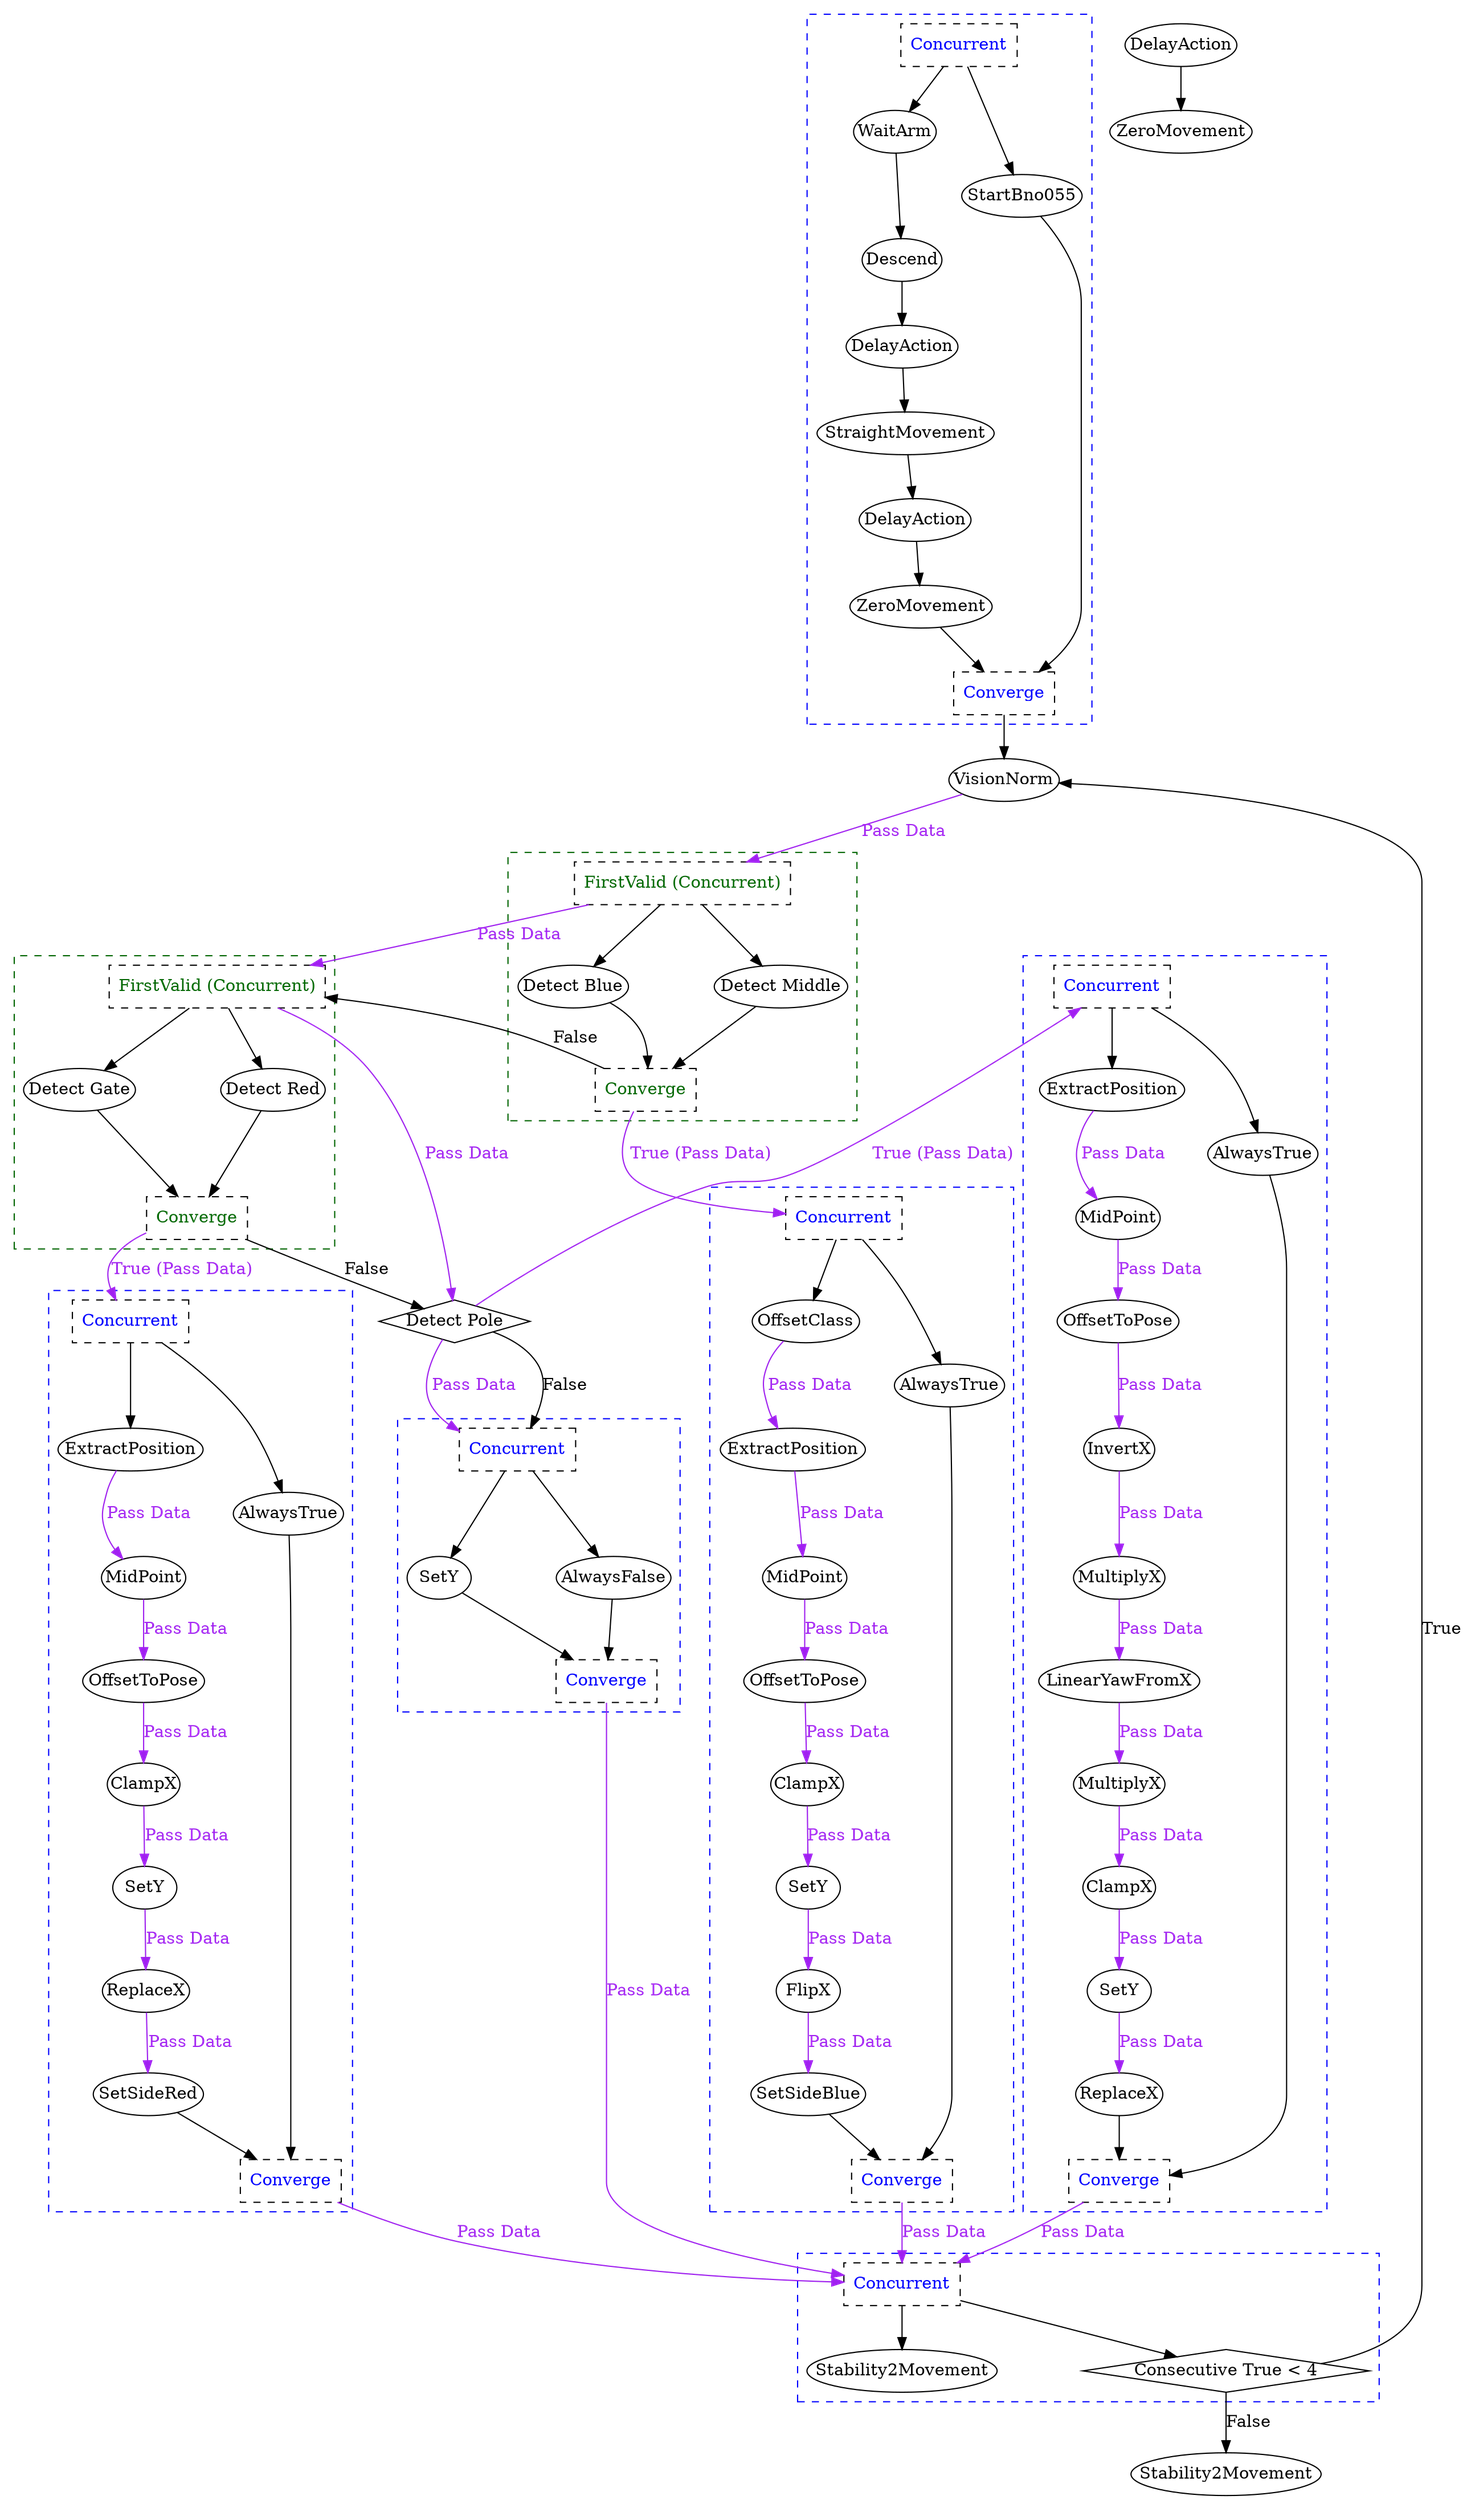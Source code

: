 digraph G {
	splines = true;
	nodesep = 1.0;
	bgcolor = "none"
	"3959cded-f0b1-441f-b19e-11524dae1c7d" [shape = diamond];
	"0eea965d-53f9-4d74-9634-85ef02bdf92e" [shape = diamond];
	"c8e39213-f0ea-430e-9b05-bbfd7a5558ea" [shape = diamond];
	"c32fae0a-9cc2-4bee-808f-3f15f0055883" [shape = diamond];
	subgraph "cluster_cd6dbb96-5c76-4d93-9d7a-38d8ace149a8" {
		style = dashed;
		color = blue;
		"dbdf5551-f906-4023-ae07-e987318508bf" -> "23d01fc9-4882-427e-b96e-51b0f87d9297" ;
		"4ac897f0-ecab-4bde-90c0-55adf31e7b6e" -> "4046e6d7-83ae-488c-82eb-1a42b7a90f50" ;
		"4046e6d7-83ae-488c-82eb-1a42b7a90f50" -> "f7baea9a-de1d-47c5-b8f6-387cea6df072" ;
		"23d01fc9-4882-427e-b96e-51b0f87d9297" -> "4ac897f0-ecab-4bde-90c0-55adf31e7b6e" ;
		"6230477d-725d-4654-9b95-d22803a874a4" -> "dbdf5551-f906-4023-ae07-e987318508bf" ;
		"92b1f5df-c8dd-49bd-a108-4599488362c0" -> "6230477d-725d-4654-9b95-d22803a874a4";
		"92b1f5df-c8dd-49bd-a108-4599488362c0" -> "1cad185e-e49c-4ccf-ac11-d8347d5c54b5";
		"f7baea9a-de1d-47c5-b8f6-387cea6df072" -> "0e9b63af-2e0c-4b2e-9fe9-ccb6a7322283";
		"1cad185e-e49c-4ccf-ac11-d8347d5c54b5" -> "0e9b63af-2e0c-4b2e-9fe9-ccb6a7322283";
		"92b1f5df-c8dd-49bd-a108-4599488362c0" [label = "Concurrent", shape = box, fontcolor = blue, style = dashed];
		"6230477d-725d-4654-9b95-d22803a874a4" [label = "WaitArm", margin = 0];
		"dbdf5551-f906-4023-ae07-e987318508bf" [label = "Descend", margin = 0];
		"23d01fc9-4882-427e-b96e-51b0f87d9297" [label = "DelayAction", margin = 0];
		"4ac897f0-ecab-4bde-90c0-55adf31e7b6e" [label = "StraightMovement", margin = 0];
		"4046e6d7-83ae-488c-82eb-1a42b7a90f50" [label = "DelayAction", margin = 0];
		"f7baea9a-de1d-47c5-b8f6-387cea6df072" [label = "ZeroMovement", margin = 0];
		"1cad185e-e49c-4ccf-ac11-d8347d5c54b5" [label = "StartBno055", margin = 0];
		"0e9b63af-2e0c-4b2e-9fe9-ccb6a7322283" [label = "Converge", shape = box, fontcolor = blue, style = dashed];
	}
	
	subgraph "cluster_e14fa60f-b3e9-424c-9104-93b09aed8ca2" {
		style = dashed;
		color = blue;
		"582a3ddc-9f25-4043-b63d-158033e21ae5" -> "f925c00b-e7a9-4ed6-a814-249c2290acf9" [color = purple, fontcolor = purple, label = "Pass Data"];
		"d027aede-ac11-4399-a2c4-e9e0b9721756" -> "582a3ddc-9f25-4043-b63d-158033e21ae5" [color = purple, fontcolor = purple, label = "Pass Data"];
		"a5cb3d66-8186-40ff-8d02-e5d5f830adff" -> "d027aede-ac11-4399-a2c4-e9e0b9721756" [color = purple, fontcolor = purple, label = "Pass Data"];
		"15d256af-ab8f-4ad5-809a-8c5b80d03cdd" -> "a5cb3d66-8186-40ff-8d02-e5d5f830adff" [color = purple, fontcolor = purple, label = "Pass Data"];
		"14a7d259-d9d4-4376-8700-89a38c29f7a5" -> "15d256af-ab8f-4ad5-809a-8c5b80d03cdd" [color = purple, fontcolor = purple, label = "Pass Data"];
		"b4854369-edad-4995-9d62-556158e54a9e" -> "14a7d259-d9d4-4376-8700-89a38c29f7a5" [color = purple, fontcolor = purple, label = "Pass Data"];
		"fe1048c4-fe93-40ce-9a49-cb1c348ab7c2" -> "b4854369-edad-4995-9d62-556158e54a9e" [color = purple, fontcolor = purple, label = "Pass Data"];
		"0f132cfd-748d-4bfd-9174-14fa98e89bb3" -> "fe1048c4-fe93-40ce-9a49-cb1c348ab7c2";
		"0f132cfd-748d-4bfd-9174-14fa98e89bb3" -> "427130ee-c511-4942-b132-1da45eaae724";
		"f925c00b-e7a9-4ed6-a814-249c2290acf9" -> "dd880298-7ab8-46e7-93df-d093084980bb";
		"427130ee-c511-4942-b132-1da45eaae724" -> "dd880298-7ab8-46e7-93df-d093084980bb";
		"0f132cfd-748d-4bfd-9174-14fa98e89bb3" [label = "Concurrent", shape = box, fontcolor = blue, style = dashed];
		"fe1048c4-fe93-40ce-9a49-cb1c348ab7c2" [label = "OffsetClass", margin = 0];
		"b4854369-edad-4995-9d62-556158e54a9e" [label = "ExtractPosition", margin = 0];
		"14a7d259-d9d4-4376-8700-89a38c29f7a5" [label = "MidPoint", margin = 0];
		"15d256af-ab8f-4ad5-809a-8c5b80d03cdd" [label = "OffsetToPose", margin = 0];
		"a5cb3d66-8186-40ff-8d02-e5d5f830adff" [label = "ClampX", margin = 0];
		"d027aede-ac11-4399-a2c4-e9e0b9721756" [label = "SetY", margin = 0];
		"582a3ddc-9f25-4043-b63d-158033e21ae5" [label = "FlipX", margin = 0];
		"f925c00b-e7a9-4ed6-a814-249c2290acf9" [label = "SetSideBlue", margin = 0];
		"427130ee-c511-4942-b132-1da45eaae724" [label = "AlwaysTrue", margin = 0];
		"dd880298-7ab8-46e7-93df-d093084980bb" [label = "Converge", shape = box, fontcolor = blue, style = dashed];
	}
	
	subgraph "cluster_987e10ca-6af1-4539-bc17-88ffd145ba75" {
		style = dashed;
		color = blue;
		"5e525d89-ca89-4732-952e-b8b7ff607825" -> "c53934ca-5ad6-4c25-abab-9bc86eeb1e1d" [color = purple, fontcolor = purple, label = "Pass Data"];
		"bd992132-66be-4291-b423-a5802f30ffcd" -> "5e525d89-ca89-4732-952e-b8b7ff607825" [color = purple, fontcolor = purple, label = "Pass Data"];
		"e04ecbf3-e086-479f-8d81-3ceab6f41331" -> "bd992132-66be-4291-b423-a5802f30ffcd" [color = purple, fontcolor = purple, label = "Pass Data"];
		"bd07939c-0e36-45c9-ae9b-c43e9213432d" -> "e04ecbf3-e086-479f-8d81-3ceab6f41331" [color = purple, fontcolor = purple, label = "Pass Data"];
		"986a6faf-f970-48aa-8fa9-c91a70d73f82" -> "bd07939c-0e36-45c9-ae9b-c43e9213432d" [color = purple, fontcolor = purple, label = "Pass Data"];
		"af80a4ed-b70d-400e-a6be-fb1ab2545cf3" -> "986a6faf-f970-48aa-8fa9-c91a70d73f82" [color = purple, fontcolor = purple, label = "Pass Data"];
		"ae6ac7fb-8632-4a11-9b58-6633f897fa72" -> "af80a4ed-b70d-400e-a6be-fb1ab2545cf3";
		"ae6ac7fb-8632-4a11-9b58-6633f897fa72" -> "b5ef44d9-c1ee-45e1-b0d0-12153ff3e973";
		"c53934ca-5ad6-4c25-abab-9bc86eeb1e1d" -> "9895a4ad-fb8b-469b-adf0-99a557087f1b";
		"b5ef44d9-c1ee-45e1-b0d0-12153ff3e973" -> "9895a4ad-fb8b-469b-adf0-99a557087f1b";
		"ae6ac7fb-8632-4a11-9b58-6633f897fa72" [label = "Concurrent", shape = box, fontcolor = blue, style = dashed];
		"af80a4ed-b70d-400e-a6be-fb1ab2545cf3" [label = "ExtractPosition", margin = 0];
		"986a6faf-f970-48aa-8fa9-c91a70d73f82" [label = "MidPoint", margin = 0];
		"bd07939c-0e36-45c9-ae9b-c43e9213432d" [label = "OffsetToPose", margin = 0];
		"e04ecbf3-e086-479f-8d81-3ceab6f41331" [label = "ClampX", margin = 0];
		"bd992132-66be-4291-b423-a5802f30ffcd" [label = "SetY", margin = 0];
		"5e525d89-ca89-4732-952e-b8b7ff607825" [label = "ReplaceX", margin = 0];
		"c53934ca-5ad6-4c25-abab-9bc86eeb1e1d" [label = "SetSideRed", margin = 0];
		"b5ef44d9-c1ee-45e1-b0d0-12153ff3e973" [label = "AlwaysTrue", margin = 0];
		"9895a4ad-fb8b-469b-adf0-99a557087f1b" [label = "Converge", shape = box, fontcolor = blue, style = dashed];
	}
	
	subgraph "cluster_d816ebba-4a88-4ce7-8357-2fd5650cf906" {
		style = dashed;
		color = blue;
		"83cef9d8-9a80-43c4-aa89-400372cbb145" -> "7b0abf26-96ee-44da-8a99-03219744040d" [color = purple, fontcolor = purple, label = "Pass Data"];
		"b5a5166d-776f-466b-aea1-8d1a6dedcd68" -> "83cef9d8-9a80-43c4-aa89-400372cbb145" [color = purple, fontcolor = purple, label = "Pass Data"];
		"9634364c-e0fe-478f-92dc-f8bfc8d8838d" -> "b5a5166d-776f-466b-aea1-8d1a6dedcd68" [color = purple, fontcolor = purple, label = "Pass Data"];
		"b00a2fe4-b221-4aed-868d-5413939b1c62" -> "9634364c-e0fe-478f-92dc-f8bfc8d8838d" [color = purple, fontcolor = purple, label = "Pass Data"];
		"abb19d43-dbdc-4cc3-bbc0-572baec27058" -> "b00a2fe4-b221-4aed-868d-5413939b1c62" [color = purple, fontcolor = purple, label = "Pass Data"];
		"b9450f68-da74-45be-8019-dd84eadc8d4b" -> "abb19d43-dbdc-4cc3-bbc0-572baec27058" [color = purple, fontcolor = purple, label = "Pass Data"];
		"b34f663a-07e9-430b-9136-aaec3208c389" -> "b9450f68-da74-45be-8019-dd84eadc8d4b" [color = purple, fontcolor = purple, label = "Pass Data"];
		"a5b4c03d-8ae1-4685-bcd5-4471b53c6f89" -> "b34f663a-07e9-430b-9136-aaec3208c389" [color = purple, fontcolor = purple, label = "Pass Data"];
		"c15c6690-9df3-4e2b-886c-97dc9aa6534e" -> "a5b4c03d-8ae1-4685-bcd5-4471b53c6f89" [color = purple, fontcolor = purple, label = "Pass Data"];
		"3867048c-597c-42f3-89d4-77d3a2992b47" -> "c15c6690-9df3-4e2b-886c-97dc9aa6534e";
		"3867048c-597c-42f3-89d4-77d3a2992b47" -> "32eca9fa-83d4-467f-af73-0efbd3e75245";
		"7b0abf26-96ee-44da-8a99-03219744040d" -> "9893ccbd-5076-4a39-9c09-51f86551698f";
		"32eca9fa-83d4-467f-af73-0efbd3e75245" -> "9893ccbd-5076-4a39-9c09-51f86551698f";
		"3867048c-597c-42f3-89d4-77d3a2992b47" [label = "Concurrent", shape = box, fontcolor = blue, style = dashed];
		"c15c6690-9df3-4e2b-886c-97dc9aa6534e" [label = "ExtractPosition", margin = 0];
		"a5b4c03d-8ae1-4685-bcd5-4471b53c6f89" [label = "MidPoint", margin = 0];
		"b34f663a-07e9-430b-9136-aaec3208c389" [label = "OffsetToPose", margin = 0];
		"b9450f68-da74-45be-8019-dd84eadc8d4b" [label = "InvertX", margin = 0];
		"abb19d43-dbdc-4cc3-bbc0-572baec27058" [label = "MultiplyX", margin = 0];
		"b00a2fe4-b221-4aed-868d-5413939b1c62" [label = "LinearYawFromX", margin = 0];
		"9634364c-e0fe-478f-92dc-f8bfc8d8838d" [label = "MultiplyX", margin = 0];
		"b5a5166d-776f-466b-aea1-8d1a6dedcd68" [label = "ClampX", margin = 0];
		"83cef9d8-9a80-43c4-aa89-400372cbb145" [label = "SetY", margin = 0];
		"7b0abf26-96ee-44da-8a99-03219744040d" [label = "ReplaceX", margin = 0];
		"32eca9fa-83d4-467f-af73-0efbd3e75245" [label = "AlwaysTrue", margin = 0];
		"9893ccbd-5076-4a39-9c09-51f86551698f" [label = "Converge", shape = box, fontcolor = blue, style = dashed];
	}
	
	subgraph "cluster_3819e60b-d7dd-4896-87b8-3064381a6ea8" {
		style = dashed;
		color = blue;
		"49704b7e-28e1-4de5-8693-cad2365e440d" -> "e8938f23-8586-475f-bcce-c255ab00326f";
		"49704b7e-28e1-4de5-8693-cad2365e440d" -> "8c46b5df-efec-4a26-927e-8364a0718718";
		"e8938f23-8586-475f-bcce-c255ab00326f" -> "5141fc6a-bfcc-49ab-aa2f-3a2f355dcd9e";
		"8c46b5df-efec-4a26-927e-8364a0718718" -> "5141fc6a-bfcc-49ab-aa2f-3a2f355dcd9e";
		"49704b7e-28e1-4de5-8693-cad2365e440d" [label = "Concurrent", shape = box, fontcolor = blue, style = dashed];
		"e8938f23-8586-475f-bcce-c255ab00326f" [label = "SetY", margin = 0];
		"8c46b5df-efec-4a26-927e-8364a0718718" [label = "AlwaysFalse", margin = 0];
		"5141fc6a-bfcc-49ab-aa2f-3a2f355dcd9e" [label = "Converge", shape = box, fontcolor = blue, style = dashed];
	}
	
	subgraph "cluster_7daecf24-7df1-43b1-b3e3-2ec861e6b656" {
		style = dashed;
		color = darkgreen;
		"87ab4df0-3891-41dc-9f3e-f0151015ede1" -> "f09fc72d-15fc-4b37-96ac-68a5243183a1";
		"87ab4df0-3891-41dc-9f3e-f0151015ede1" -> "fcec9c4a-2967-409b-a14a-e742428c3feb";
		"f09fc72d-15fc-4b37-96ac-68a5243183a1" -> "0eea965d-53f9-4d74-9634-85ef02bdf92e";
		"fcec9c4a-2967-409b-a14a-e742428c3feb" -> "0eea965d-53f9-4d74-9634-85ef02bdf92e";
		"87ab4df0-3891-41dc-9f3e-f0151015ede1" [label = "FirstValid (Concurrent)", shape = box, fontcolor = darkgreen, style = dashed];
		"f09fc72d-15fc-4b37-96ac-68a5243183a1" [label = "Detect Gate", margin = 0];
		"fcec9c4a-2967-409b-a14a-e742428c3feb" [label = "Detect Red", margin = 0];
		"0eea965d-53f9-4d74-9634-85ef02bdf92e" [label = "Converge", shape = box, fontcolor = darkgreen, style = dashed];
	}
	
	subgraph "cluster_1a33648c-dfd3-44fa-8703-f68ad59b22d7" {
		style = dashed;
		color = darkgreen;
		"ae63096c-ae40-47bb-a3fb-d9c03da5698c" -> "7c01fbf9-3c49-4823-880b-7e77a8d83585";
		"ae63096c-ae40-47bb-a3fb-d9c03da5698c" -> "23cafcec-b1ce-4b99-9fe1-59d2c60b8046";
		"7c01fbf9-3c49-4823-880b-7e77a8d83585" -> "c8e39213-f0ea-430e-9b05-bbfd7a5558ea";
		"23cafcec-b1ce-4b99-9fe1-59d2c60b8046" -> "c8e39213-f0ea-430e-9b05-bbfd7a5558ea";
		"ae63096c-ae40-47bb-a3fb-d9c03da5698c" [label = "FirstValid (Concurrent)", shape = box, fontcolor = darkgreen, style = dashed];
		"7c01fbf9-3c49-4823-880b-7e77a8d83585" [label = "Detect Blue", margin = 0];
		"23cafcec-b1ce-4b99-9fe1-59d2c60b8046" [label = "Detect Middle", margin = 0];
		"c8e39213-f0ea-430e-9b05-bbfd7a5558ea" [label = "Converge", shape = box, fontcolor = darkgreen, style = dashed];
	}
	
	subgraph "cluster_caa0a009-6d9f-465f-aa64-71ba0419bca1" {
		style = dashed;
		color = blue;
		"993c91ec-4d35-4996-a390-f04e6cc4a87e" -> "4ddd8d1f-38db-4fe4-85e1-9dae2f37b727";
		"993c91ec-4d35-4996-a390-f04e6cc4a87e" -> "c32fae0a-9cc2-4bee-808f-3f15f0055883";
		"993c91ec-4d35-4996-a390-f04e6cc4a87e" [label = "Concurrent", shape = box, fontcolor = blue, style = dashed];
		"4ddd8d1f-38db-4fe4-85e1-9dae2f37b727" [label = "Stability2Movement", margin = 0];
		"c32fae0a-9cc2-4bee-808f-3f15f0055883" [label = "Consecutive True < 4", margin = 0];
	}
	
	"3959cded-f0b1-441f-b19e-11524dae1c7d" -> "3867048c-597c-42f3-89d4-77d3a2992b47" [color = purple, fontcolor = purple, label = "True (Pass Data)"];
	"3959cded-f0b1-441f-b19e-11524dae1c7d" -> "49704b7e-28e1-4de5-8693-cad2365e440d" [label = "False"];
	"3959cded-f0b1-441f-b19e-11524dae1c7d" -> "49704b7e-28e1-4de5-8693-cad2365e440d" [color = purple, fontcolor = purple, label = "Pass Data"];
	"0eea965d-53f9-4d74-9634-85ef02bdf92e" -> "ae6ac7fb-8632-4a11-9b58-6633f897fa72" [color = purple, fontcolor = purple, label = "True (Pass Data)"];
	"0eea965d-53f9-4d74-9634-85ef02bdf92e" -> "3959cded-f0b1-441f-b19e-11524dae1c7d" [label = "False"];
	"87ab4df0-3891-41dc-9f3e-f0151015ede1" -> "3959cded-f0b1-441f-b19e-11524dae1c7d" [color = purple, fontcolor = purple, label = "Pass Data"];
	"c8e39213-f0ea-430e-9b05-bbfd7a5558ea" -> "0f132cfd-748d-4bfd-9174-14fa98e89bb3" [color = purple, fontcolor = purple, label = "True (Pass Data)"];
	"c8e39213-f0ea-430e-9b05-bbfd7a5558ea" -> "87ab4df0-3891-41dc-9f3e-f0151015ede1" [label = "False"];
	"ae63096c-ae40-47bb-a3fb-d9c03da5698c" -> "87ab4df0-3891-41dc-9f3e-f0151015ede1" [color = purple, fontcolor = purple, label = "Pass Data"];
	"dd880298-7ab8-46e7-93df-d093084980bb" -> "993c91ec-4d35-4996-a390-f04e6cc4a87e" [color = purple, fontcolor = purple, label = "Pass Data"];
	"9895a4ad-fb8b-469b-adf0-99a557087f1b" -> "993c91ec-4d35-4996-a390-f04e6cc4a87e" [color = purple, fontcolor = purple, label = "Pass Data"];
	"9893ccbd-5076-4a39-9c09-51f86551698f" -> "993c91ec-4d35-4996-a390-f04e6cc4a87e" [color = purple, fontcolor = purple, label = "Pass Data"];
	"5141fc6a-bfcc-49ab-aa2f-3a2f355dcd9e" -> "993c91ec-4d35-4996-a390-f04e6cc4a87e" [color = purple, fontcolor = purple, label = "Pass Data"];
	"7850475f-165b-42f7-b83f-b57f42ff0066" -> "ae63096c-ae40-47bb-a3fb-d9c03da5698c" [color = purple, fontcolor = purple, label = "Pass Data"];
	"c32fae0a-9cc2-4bee-808f-3f15f0055883" -> "7850475f-165b-42f7-b83f-b57f42ff0066" [label = "True"];
	"624cf22c-76b1-4ded-8308-b04b6ea02d19" -> "c782e141-2f39-495b-b27a-9a03a58ef2ae" ;
	"c32fae0a-9cc2-4bee-808f-3f15f0055883" -> "f23f4f7b-6f69-4865-b3e0-32aa585e7629" [label = "False"];
	"0e9b63af-2e0c-4b2e-9fe9-ccb6a7322283" -> "7850475f-165b-42f7-b83f-b57f42ff0066" ;
	"7850475f-165b-42f7-b83f-b57f42ff0066" [label = "VisionNorm", margin = 0];
	"3959cded-f0b1-441f-b19e-11524dae1c7d" [label = "Detect Pole", margin = 0];
	"f23f4f7b-6f69-4865-b3e0-32aa585e7629" [label = "Stability2Movement", margin = 0];
	"624cf22c-76b1-4ded-8308-b04b6ea02d19" [label = "DelayAction", margin = 0];
	"c782e141-2f39-495b-b27a-9a03a58ef2ae" [label = "ZeroMovement", margin = 0];
}
